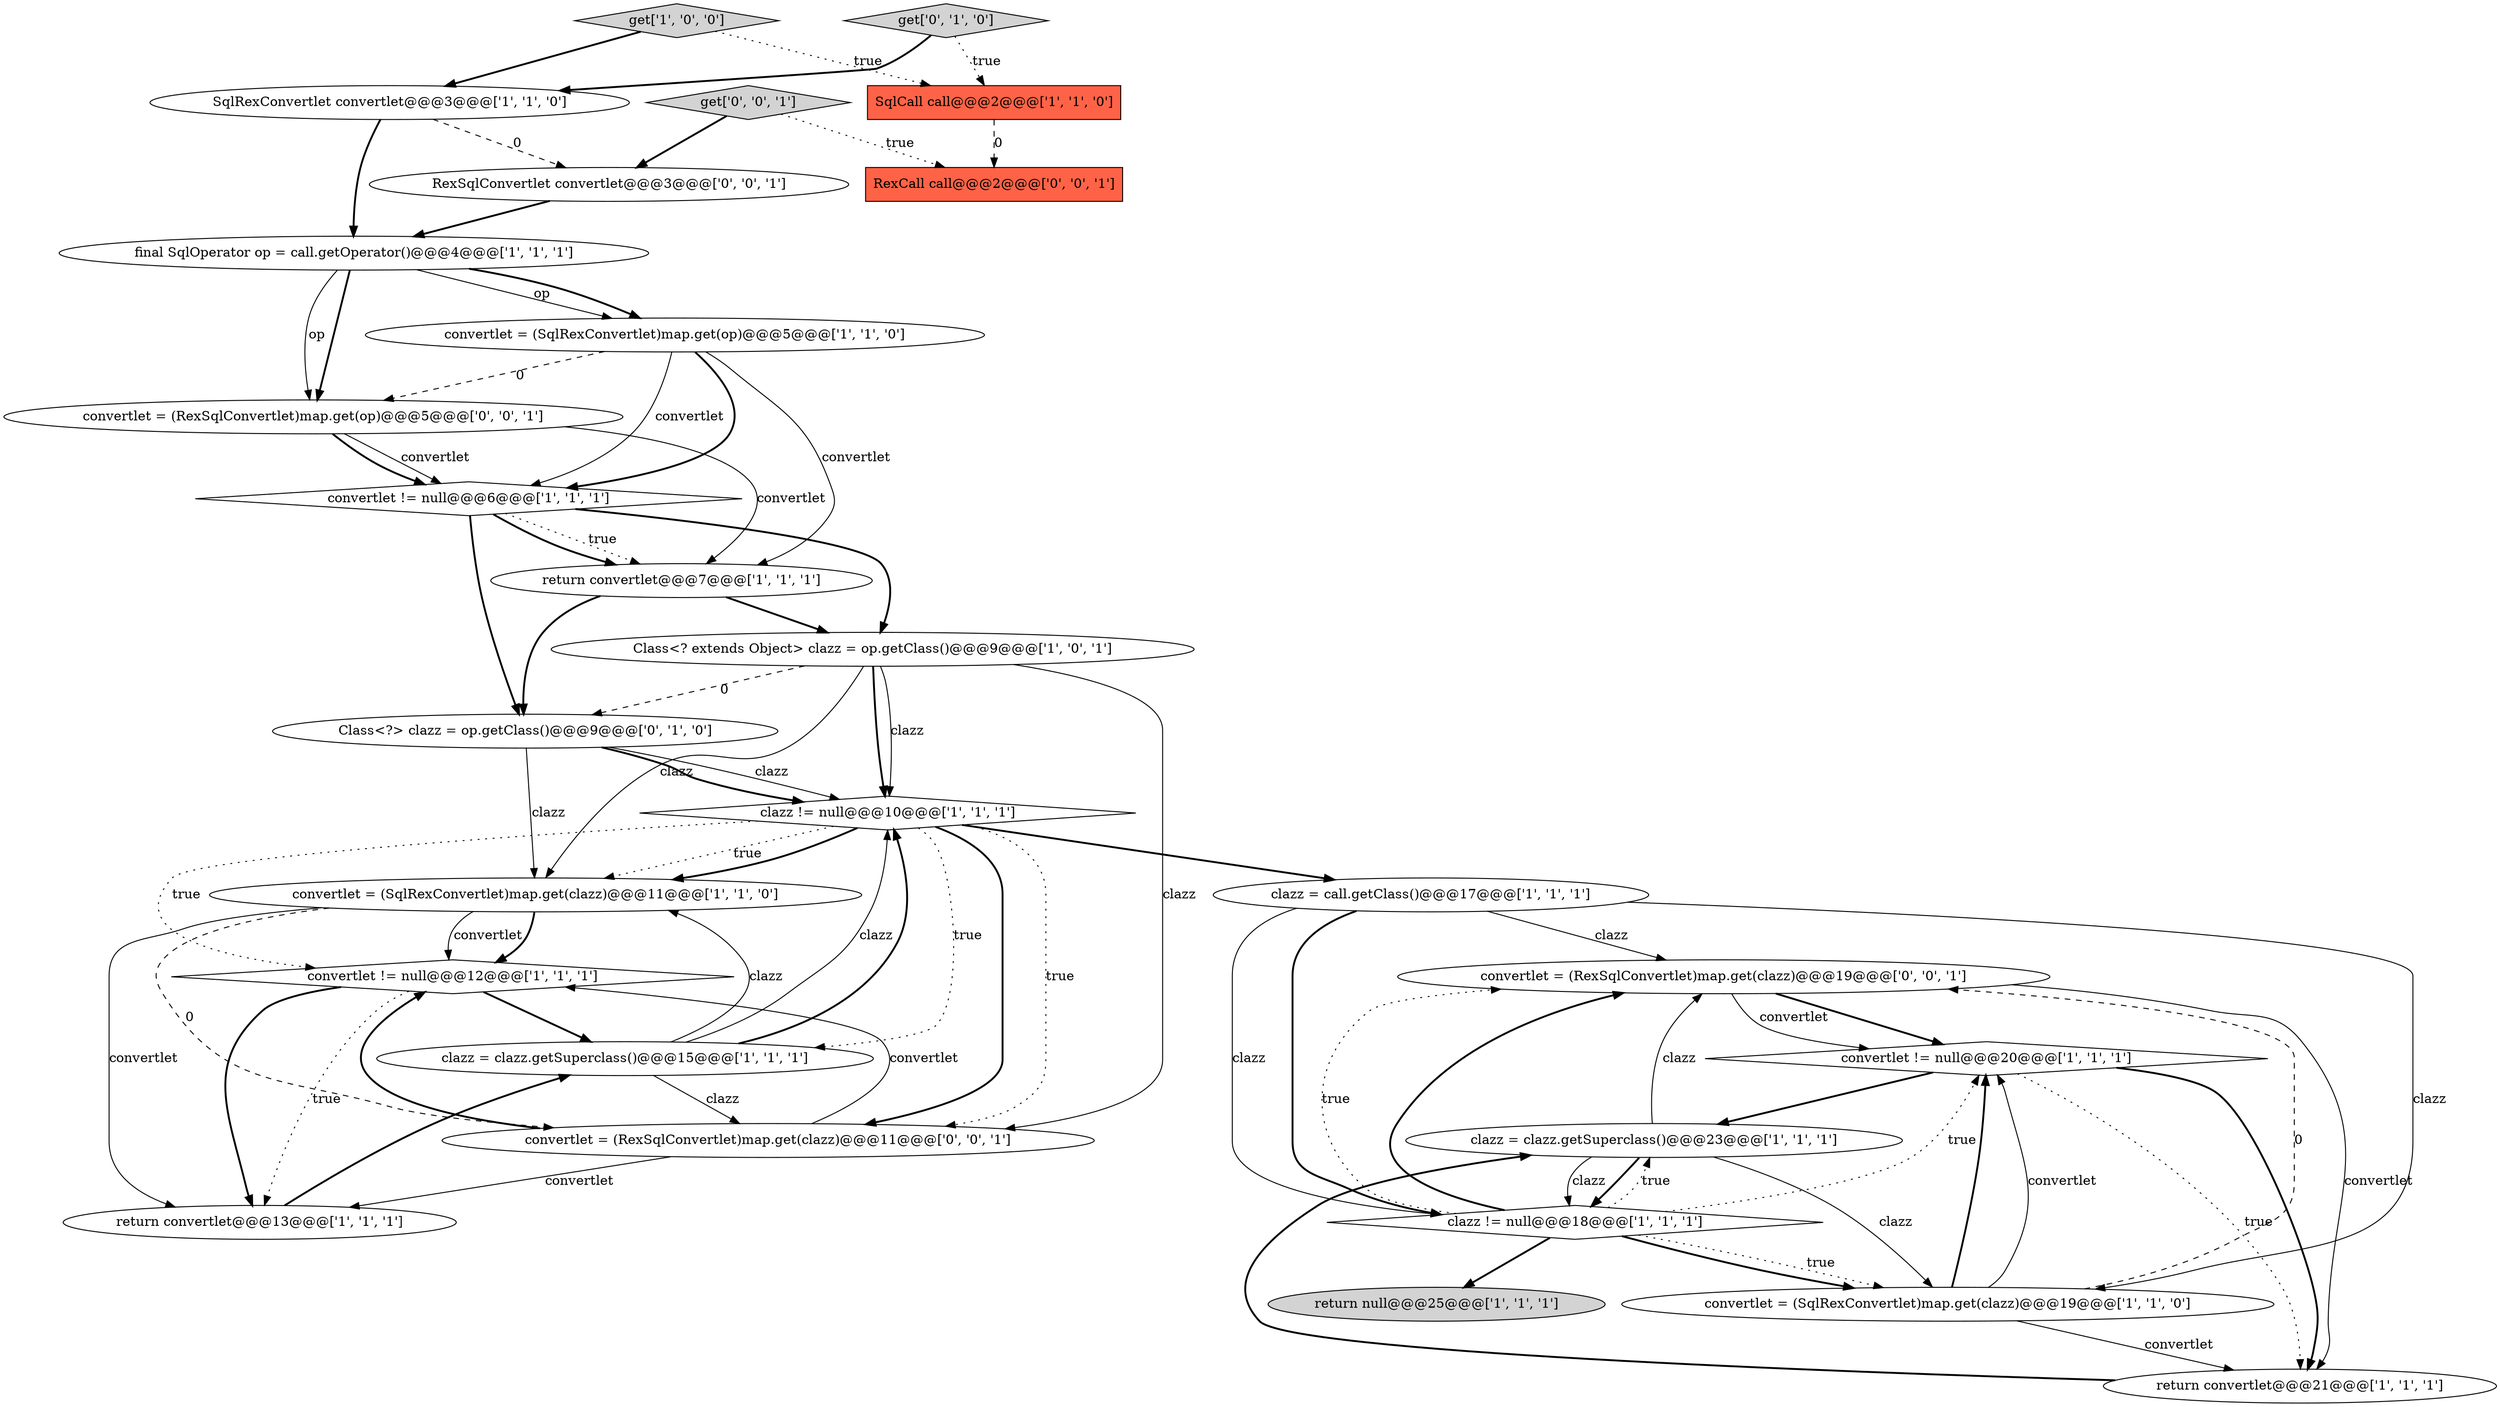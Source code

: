 digraph {
20 [style = filled, label = "Class<?> clazz = op.getClass()@@@9@@@['0', '1', '0']", fillcolor = white, shape = ellipse image = "AAA1AAABBB2BBB"];
27 [style = filled, label = "convertlet = (RexSqlConvertlet)map.get(clazz)@@@19@@@['0', '0', '1']", fillcolor = white, shape = ellipse image = "AAA0AAABBB3BBB"];
3 [style = filled, label = "clazz = call.getClass()@@@17@@@['1', '1', '1']", fillcolor = white, shape = ellipse image = "AAA0AAABBB1BBB"];
11 [style = filled, label = "clazz != null@@@10@@@['1', '1', '1']", fillcolor = white, shape = diamond image = "AAA0AAABBB1BBB"];
2 [style = filled, label = "convertlet = (SqlRexConvertlet)map.get(op)@@@5@@@['1', '1', '0']", fillcolor = white, shape = ellipse image = "AAA0AAABBB1BBB"];
7 [style = filled, label = "convertlet = (SqlRexConvertlet)map.get(clazz)@@@11@@@['1', '1', '0']", fillcolor = white, shape = ellipse image = "AAA0AAABBB1BBB"];
13 [style = filled, label = "convertlet != null@@@12@@@['1', '1', '1']", fillcolor = white, shape = diamond image = "AAA0AAABBB1BBB"];
4 [style = filled, label = "convertlet != null@@@20@@@['1', '1', '1']", fillcolor = white, shape = diamond image = "AAA0AAABBB1BBB"];
16 [style = filled, label = "SqlRexConvertlet convertlet@@@3@@@['1', '1', '0']", fillcolor = white, shape = ellipse image = "AAA0AAABBB1BBB"];
5 [style = filled, label = "convertlet != null@@@6@@@['1', '1', '1']", fillcolor = white, shape = diamond image = "AAA0AAABBB1BBB"];
10 [style = filled, label = "get['1', '0', '0']", fillcolor = lightgray, shape = diamond image = "AAA0AAABBB1BBB"];
18 [style = filled, label = "clazz = clazz.getSuperclass()@@@15@@@['1', '1', '1']", fillcolor = white, shape = ellipse image = "AAA0AAABBB1BBB"];
23 [style = filled, label = "RexSqlConvertlet convertlet@@@3@@@['0', '0', '1']", fillcolor = white, shape = ellipse image = "AAA0AAABBB3BBB"];
14 [style = filled, label = "convertlet = (SqlRexConvertlet)map.get(clazz)@@@19@@@['1', '1', '0']", fillcolor = white, shape = ellipse image = "AAA0AAABBB1BBB"];
17 [style = filled, label = "Class<? extends Object> clazz = op.getClass()@@@9@@@['1', '0', '1']", fillcolor = white, shape = ellipse image = "AAA0AAABBB1BBB"];
8 [style = filled, label = "clazz != null@@@18@@@['1', '1', '1']", fillcolor = white, shape = diamond image = "AAA0AAABBB1BBB"];
9 [style = filled, label = "return convertlet@@@7@@@['1', '1', '1']", fillcolor = white, shape = ellipse image = "AAA0AAABBB1BBB"];
0 [style = filled, label = "return null@@@25@@@['1', '1', '1']", fillcolor = lightgray, shape = ellipse image = "AAA0AAABBB1BBB"];
6 [style = filled, label = "clazz = clazz.getSuperclass()@@@23@@@['1', '1', '1']", fillcolor = white, shape = ellipse image = "AAA0AAABBB1BBB"];
25 [style = filled, label = "get['0', '0', '1']", fillcolor = lightgray, shape = diamond image = "AAA0AAABBB3BBB"];
12 [style = filled, label = "return convertlet@@@13@@@['1', '1', '1']", fillcolor = white, shape = ellipse image = "AAA0AAABBB1BBB"];
26 [style = filled, label = "convertlet = (RexSqlConvertlet)map.get(op)@@@5@@@['0', '0', '1']", fillcolor = white, shape = ellipse image = "AAA0AAABBB3BBB"];
15 [style = filled, label = "SqlCall call@@@2@@@['1', '1', '0']", fillcolor = tomato, shape = box image = "AAA0AAABBB1BBB"];
1 [style = filled, label = "final SqlOperator op = call.getOperator()@@@4@@@['1', '1', '1']", fillcolor = white, shape = ellipse image = "AAA0AAABBB1BBB"];
22 [style = filled, label = "RexCall call@@@2@@@['0', '0', '1']", fillcolor = tomato, shape = box image = "AAA0AAABBB3BBB"];
19 [style = filled, label = "return convertlet@@@21@@@['1', '1', '1']", fillcolor = white, shape = ellipse image = "AAA0AAABBB1BBB"];
21 [style = filled, label = "get['0', '1', '0']", fillcolor = lightgray, shape = diamond image = "AAA0AAABBB2BBB"];
24 [style = filled, label = "convertlet = (RexSqlConvertlet)map.get(clazz)@@@11@@@['0', '0', '1']", fillcolor = white, shape = ellipse image = "AAA0AAABBB3BBB"];
10->16 [style = bold, label=""];
25->23 [style = bold, label=""];
11->3 [style = bold, label=""];
4->6 [style = bold, label=""];
26->5 [style = solid, label="convertlet"];
8->14 [style = bold, label=""];
26->9 [style = solid, label="convertlet"];
24->13 [style = bold, label=""];
15->22 [style = dashed, label="0"];
19->6 [style = bold, label=""];
7->13 [style = solid, label="convertlet"];
18->7 [style = solid, label="clazz"];
27->19 [style = solid, label="convertlet"];
11->24 [style = dotted, label="true"];
8->27 [style = dotted, label="true"];
7->24 [style = dashed, label="0"];
14->4 [style = solid, label="convertlet"];
8->0 [style = bold, label=""];
16->23 [style = dashed, label="0"];
2->26 [style = dashed, label="0"];
23->1 [style = bold, label=""];
27->4 [style = bold, label=""];
5->9 [style = dotted, label="true"];
2->5 [style = bold, label=""];
9->20 [style = bold, label=""];
21->16 [style = bold, label=""];
8->6 [style = dotted, label="true"];
17->24 [style = solid, label="clazz"];
1->2 [style = solid, label="op"];
18->24 [style = solid, label="clazz"];
27->4 [style = solid, label="convertlet"];
18->11 [style = solid, label="clazz"];
11->7 [style = dotted, label="true"];
5->9 [style = bold, label=""];
25->22 [style = dotted, label="true"];
11->24 [style = bold, label=""];
6->8 [style = bold, label=""];
17->20 [style = dashed, label="0"];
2->9 [style = solid, label="convertlet"];
13->18 [style = bold, label=""];
21->15 [style = dotted, label="true"];
8->27 [style = bold, label=""];
11->7 [style = bold, label=""];
7->13 [style = bold, label=""];
5->17 [style = bold, label=""];
1->26 [style = solid, label="op"];
13->12 [style = bold, label=""];
4->19 [style = bold, label=""];
16->1 [style = bold, label=""];
26->5 [style = bold, label=""];
3->27 [style = solid, label="clazz"];
2->5 [style = solid, label="convertlet"];
9->17 [style = bold, label=""];
5->20 [style = bold, label=""];
3->8 [style = bold, label=""];
12->18 [style = bold, label=""];
6->27 [style = solid, label="clazz"];
11->18 [style = dotted, label="true"];
4->19 [style = dotted, label="true"];
17->11 [style = bold, label=""];
14->19 [style = solid, label="convertlet"];
24->12 [style = solid, label="convertlet"];
1->26 [style = bold, label=""];
17->7 [style = solid, label="clazz"];
3->8 [style = solid, label="clazz"];
24->13 [style = solid, label="convertlet"];
3->14 [style = solid, label="clazz"];
6->8 [style = solid, label="clazz"];
8->14 [style = dotted, label="true"];
14->4 [style = bold, label=""];
10->15 [style = dotted, label="true"];
11->13 [style = dotted, label="true"];
13->12 [style = dotted, label="true"];
20->7 [style = solid, label="clazz"];
17->11 [style = solid, label="clazz"];
1->2 [style = bold, label=""];
20->11 [style = solid, label="clazz"];
18->11 [style = bold, label=""];
8->4 [style = dotted, label="true"];
7->12 [style = solid, label="convertlet"];
14->27 [style = dashed, label="0"];
6->14 [style = solid, label="clazz"];
20->11 [style = bold, label=""];
}
